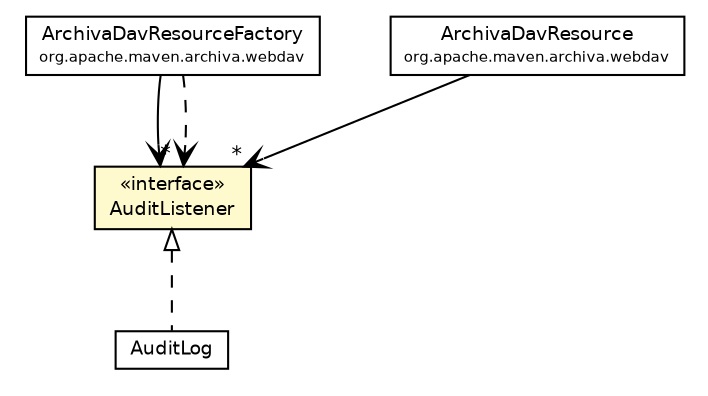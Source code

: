 #!/usr/local/bin/dot
#
# Class diagram 
# Generated by UmlGraph version 4.6 (http://www.spinellis.gr/sw/umlgraph)
#

digraph G {
	edge [fontname="Helvetica",fontsize=10,labelfontname="Helvetica",labelfontsize=10];
	node [fontname="Helvetica",fontsize=10,shape=plaintext];
	// org.apache.maven.archiva.repository.audit.AuditLog
	c55639 [label=<<table border="0" cellborder="1" cellspacing="0" cellpadding="2" port="p" href="./AuditLog.html">
		<tr><td><table border="0" cellspacing="0" cellpadding="1">
			<tr><td> AuditLog </td></tr>
		</table></td></tr>
		</table>>, fontname="Helvetica", fontcolor="black", fontsize=9.0];
	// org.apache.maven.archiva.repository.audit.AuditListener
	c55640 [label=<<table border="0" cellborder="1" cellspacing="0" cellpadding="2" port="p" bgcolor="lemonChiffon" href="./AuditListener.html">
		<tr><td><table border="0" cellspacing="0" cellpadding="1">
			<tr><td> &laquo;interface&raquo; </td></tr>
			<tr><td> AuditListener </td></tr>
		</table></td></tr>
		</table>>, fontname="Helvetica", fontcolor="black", fontsize=9.0];
	// org.apache.maven.archiva.webdav.ArchivaDavResourceFactory
	c55910 [label=<<table border="0" cellborder="1" cellspacing="0" cellpadding="2" port="p" href="../../webdav/ArchivaDavResourceFactory.html">
		<tr><td><table border="0" cellspacing="0" cellpadding="1">
			<tr><td> ArchivaDavResourceFactory </td></tr>
			<tr><td><font point-size="7.0"> org.apache.maven.archiva.webdav </font></td></tr>
		</table></td></tr>
		</table>>, fontname="Helvetica", fontcolor="black", fontsize=9.0];
	// org.apache.maven.archiva.webdav.ArchivaDavResource
	c55911 [label=<<table border="0" cellborder="1" cellspacing="0" cellpadding="2" port="p" href="../../webdav/ArchivaDavResource.html">
		<tr><td><table border="0" cellspacing="0" cellpadding="1">
			<tr><td> ArchivaDavResource </td></tr>
			<tr><td><font point-size="7.0"> org.apache.maven.archiva.webdav </font></td></tr>
		</table></td></tr>
		</table>>, fontname="Helvetica", fontcolor="black", fontsize=9.0];
	//org.apache.maven.archiva.repository.audit.AuditLog implements org.apache.maven.archiva.repository.audit.AuditListener
	c55640:p -> c55639:p [dir=back,arrowtail=empty,style=dashed];
	// org.apache.maven.archiva.webdav.ArchivaDavResourceFactory NAVASSOC org.apache.maven.archiva.repository.audit.AuditListener
	c55910:p -> c55640:p [taillabel="", label="", headlabel="*", fontname="Helvetica", fontcolor="black", fontsize=10.0, color="black", arrowhead=open];
	// org.apache.maven.archiva.webdav.ArchivaDavResource NAVASSOC org.apache.maven.archiva.repository.audit.AuditListener
	c55911:p -> c55640:p [taillabel="", label="", headlabel="*", fontname="Helvetica", fontcolor="black", fontsize=10.0, color="black", arrowhead=open];
	// org.apache.maven.archiva.webdav.ArchivaDavResourceFactory DEPEND org.apache.maven.archiva.repository.audit.AuditListener
	c55910:p -> c55640:p [taillabel="", label="", headlabel="", fontname="Helvetica", fontcolor="black", fontsize=10.0, color="black", arrowhead=open, style=dashed];
}

